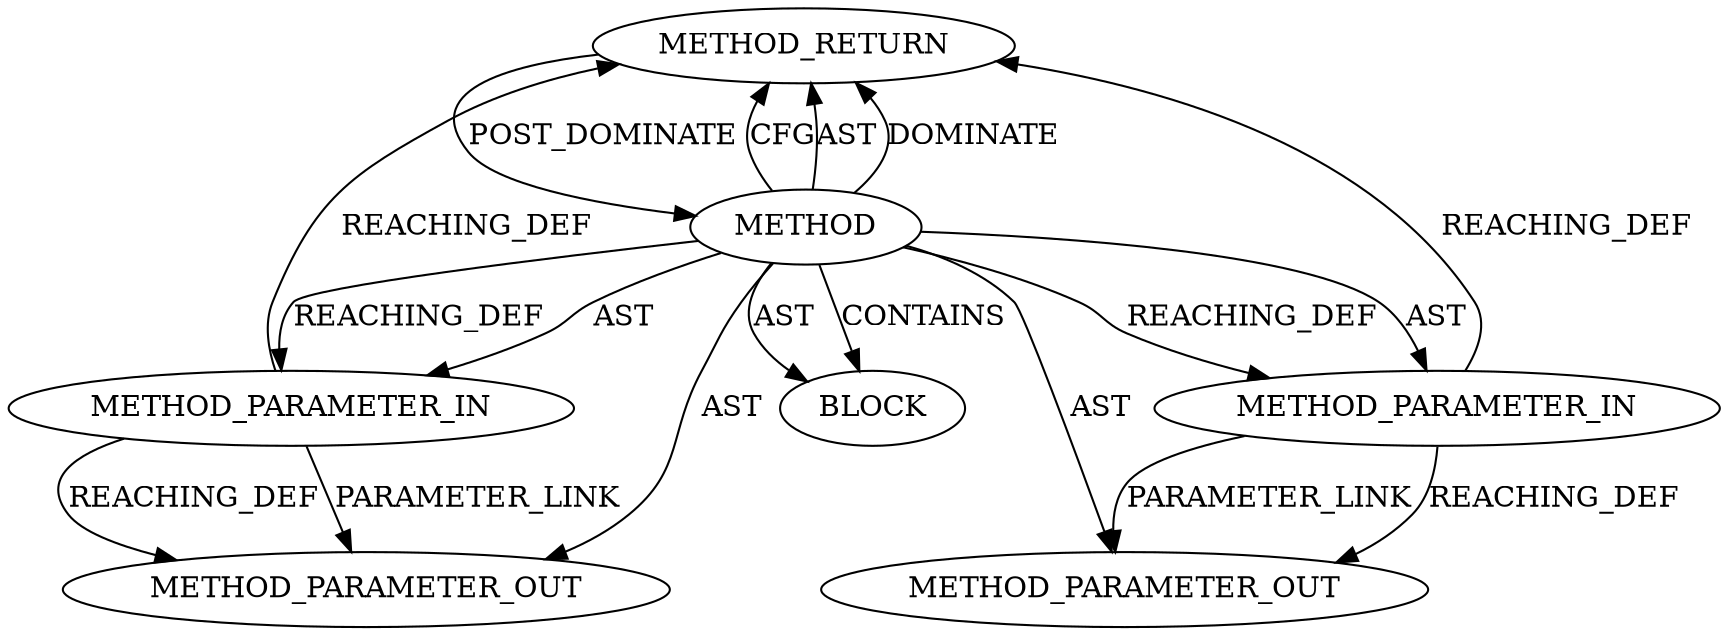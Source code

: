 digraph {
  19353 [label=METHOD_RETURN ORDER=2 CODE="RET" TYPE_FULL_NAME="ANY" EVALUATION_STRATEGY="BY_VALUE"]
  21762 [label=METHOD_PARAMETER_OUT ORDER=2 CODE="p2" IS_VARIADIC=false TYPE_FULL_NAME="ANY" EVALUATION_STRATEGY="BY_VALUE" INDEX=2 NAME="p2"]
  19352 [label=BLOCK ORDER=1 ARGUMENT_INDEX=1 CODE="<empty>" TYPE_FULL_NAME="ANY"]
  21761 [label=METHOD_PARAMETER_OUT ORDER=1 CODE="p1" IS_VARIADIC=false TYPE_FULL_NAME="ANY" EVALUATION_STRATEGY="BY_VALUE" INDEX=1 NAME="p1"]
  19351 [label=METHOD_PARAMETER_IN ORDER=2 CODE="p2" IS_VARIADIC=false TYPE_FULL_NAME="ANY" EVALUATION_STRATEGY="BY_VALUE" INDEX=2 NAME="p2"]
  19349 [label=METHOD AST_PARENT_TYPE="NAMESPACE_BLOCK" AST_PARENT_FULL_NAME="<global>" ORDER=0 CODE="<empty>" FULL_NAME="<operator>.notEquals" IS_EXTERNAL=true FILENAME="<empty>" SIGNATURE="" NAME="<operator>.notEquals"]
  19350 [label=METHOD_PARAMETER_IN ORDER=1 CODE="p1" IS_VARIADIC=false TYPE_FULL_NAME="ANY" EVALUATION_STRATEGY="BY_VALUE" INDEX=1 NAME="p1"]
  19349 -> 19352 [label=AST ]
  19351 -> 21762 [label=REACHING_DEF VARIABLE="p2"]
  19350 -> 21761 [label=PARAMETER_LINK ]
  19349 -> 19352 [label=CONTAINS ]
  19349 -> 21762 [label=AST ]
  19349 -> 19353 [label=CFG ]
  19349 -> 19353 [label=AST ]
  19353 -> 19349 [label=POST_DOMINATE ]
  19349 -> 21761 [label=AST ]
  19349 -> 19350 [label=REACHING_DEF VARIABLE=""]
  19350 -> 21761 [label=REACHING_DEF VARIABLE="p1"]
  19349 -> 19353 [label=DOMINATE ]
  19351 -> 21762 [label=PARAMETER_LINK ]
  19349 -> 19350 [label=AST ]
  19351 -> 19353 [label=REACHING_DEF VARIABLE="p2"]
  19349 -> 19351 [label=REACHING_DEF VARIABLE=""]
  19350 -> 19353 [label=REACHING_DEF VARIABLE="p1"]
  19349 -> 19351 [label=AST ]
}
